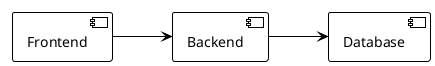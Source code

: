@startuml
!theme plain
left to right direction
component "Frontend" as Frontend
component "Backend" as Backend
component "Database" as DB
Frontend --> Backend
Backend --> DB
@enduml
